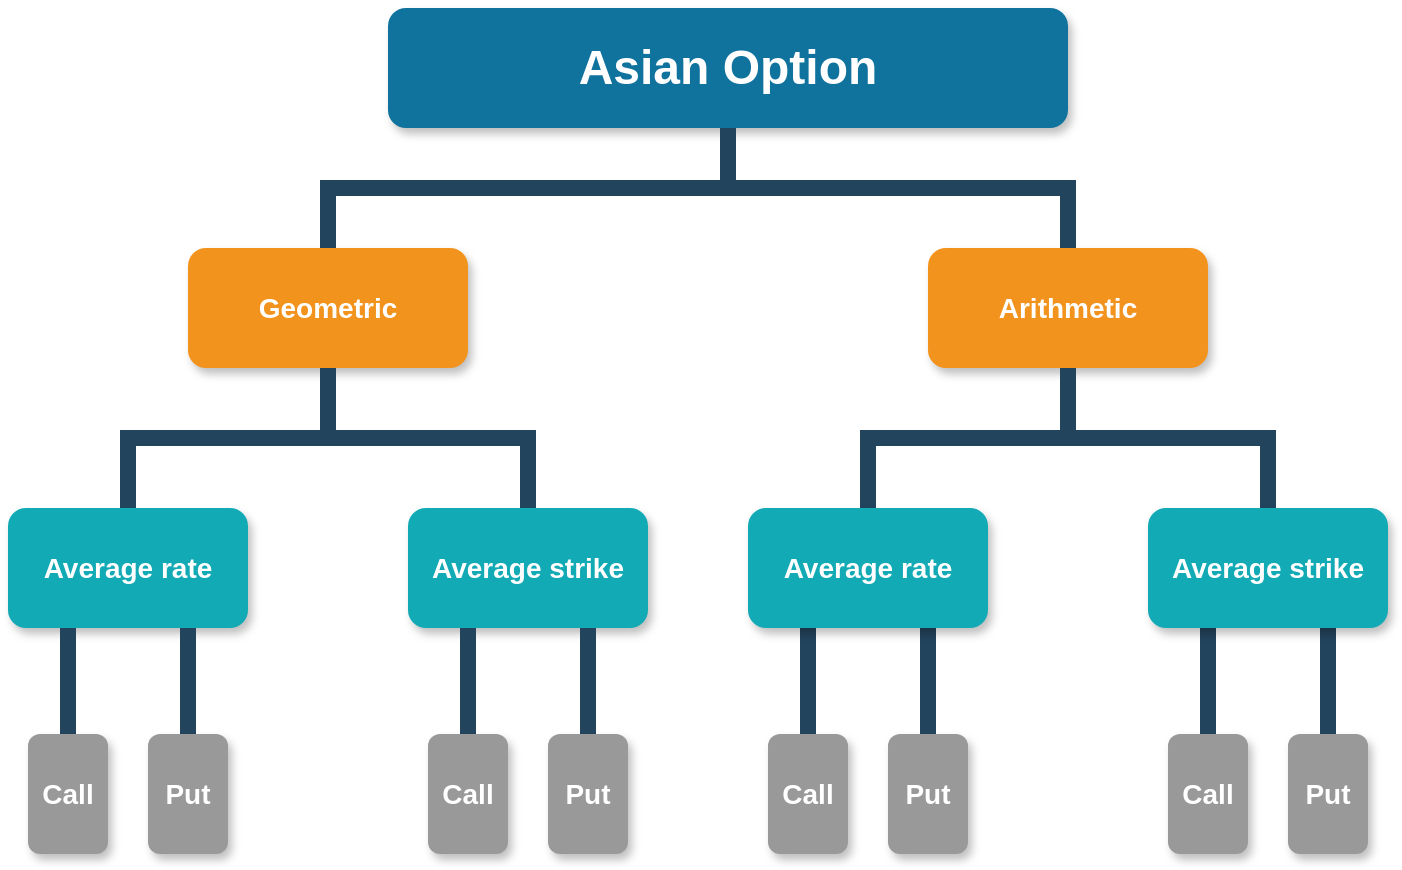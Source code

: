 <mxfile version="21.6.8" type="device">
  <diagram name="Page-1" id="sRhHi1B5y1OF86ksPR_V">
    <mxGraphModel dx="954" dy="611" grid="1" gridSize="10" guides="1" tooltips="1" connect="1" arrows="1" fold="1" page="1" pageScale="1" pageWidth="1169" pageHeight="827" math="0" shadow="0">
      <root>
        <mxCell id="0" />
        <mxCell id="1" parent="0" />
        <mxCell id="T5RQZybqpVHTxQwIGXk5-1" value="Asian Option" style="whiteSpace=wrap;rounded=1;shadow=1;fillColor=#10739E;strokeColor=none;fontColor=#FFFFFF;fontStyle=1;fontSize=24" parent="1" vertex="1">
          <mxGeometry x="1000" y="50" width="340" height="60" as="geometry" />
        </mxCell>
        <mxCell id="T5RQZybqpVHTxQwIGXk5-2" value="Geometric" style="whiteSpace=wrap;rounded=1;fillColor=#F2931E;strokeColor=none;shadow=1;fontColor=#FFFFFF;fontStyle=1;fontSize=14;verticalAlign=middle;" parent="1" vertex="1">
          <mxGeometry x="900" y="170.0" width="140" height="60" as="geometry" />
        </mxCell>
        <mxCell id="T5RQZybqpVHTxQwIGXk5-3" value="Arithmetic" style="whiteSpace=wrap;rounded=1;fillColor=#F2931E;strokeColor=none;shadow=1;fontColor=#FFFFFF;fontStyle=1;fontSize=14" parent="1" vertex="1">
          <mxGeometry x="1270" y="170.0" width="140" height="60" as="geometry" />
        </mxCell>
        <mxCell id="T5RQZybqpVHTxQwIGXk5-4" value="Average rate" style="whiteSpace=wrap;rounded=1;fillColor=#12AAB5;strokeColor=none;shadow=1;fontColor=#FFFFFF;fontStyle=1;fontSize=14;" parent="1" vertex="1">
          <mxGeometry x="810.0" y="300.0" width="120" height="60" as="geometry" />
        </mxCell>
        <mxCell id="T5RQZybqpVHTxQwIGXk5-5" value="Average strike" style="whiteSpace=wrap;rounded=1;fillColor=#12AAB5;strokeColor=none;shadow=1;fontColor=#FFFFFF;fontStyle=1;fontSize=14;" parent="1" vertex="1">
          <mxGeometry x="1010.0" y="300.0" width="120" height="60" as="geometry" />
        </mxCell>
        <mxCell id="T5RQZybqpVHTxQwIGXk5-6" value="Call" style="whiteSpace=wrap;rounded=1;fillColor=#999999;strokeColor=none;shadow=1;fontColor=#FFFFFF;fontStyle=1;fontSize=14;" parent="1" vertex="1">
          <mxGeometry x="820" y="413" width="40" height="60" as="geometry" />
        </mxCell>
        <mxCell id="T5RQZybqpVHTxQwIGXk5-7" value="" style="edgeStyle=elbowEdgeStyle;elbow=horizontal;rounded=0;fontColor=#000000;endArrow=none;endFill=0;strokeWidth=8;strokeColor=#23445D;exitX=0.25;exitY=1;exitDx=0;exitDy=0;" parent="1" source="T5RQZybqpVHTxQwIGXk5-4" target="T5RQZybqpVHTxQwIGXk5-6" edge="1">
          <mxGeometry width="100" height="100" relative="1" as="geometry">
            <mxPoint x="790" y="330.0" as="sourcePoint" />
            <mxPoint x="800.0" y="430" as="targetPoint" />
            <Array as="points" />
          </mxGeometry>
        </mxCell>
        <mxCell id="T5RQZybqpVHTxQwIGXk5-8" value="" style="edgeStyle=elbowEdgeStyle;elbow=vertical;rounded=0;fontColor=#000000;endArrow=none;endFill=0;strokeWidth=8;strokeColor=#23445D;" parent="1" source="T5RQZybqpVHTxQwIGXk5-2" target="T5RQZybqpVHTxQwIGXk5-4" edge="1">
          <mxGeometry width="100" height="100" relative="1" as="geometry">
            <mxPoint x="780" y="270" as="sourcePoint" />
            <mxPoint x="880" y="170" as="targetPoint" />
          </mxGeometry>
        </mxCell>
        <mxCell id="T5RQZybqpVHTxQwIGXk5-9" value="" style="edgeStyle=elbowEdgeStyle;elbow=vertical;rounded=0;fontColor=#000000;endArrow=none;endFill=0;strokeWidth=8;strokeColor=#23445D;" parent="1" source="T5RQZybqpVHTxQwIGXk5-2" target="T5RQZybqpVHTxQwIGXk5-5" edge="1">
          <mxGeometry width="100" height="100" relative="1" as="geometry">
            <mxPoint x="1030" y="280" as="sourcePoint" />
            <mxPoint x="1130" y="180" as="targetPoint" />
          </mxGeometry>
        </mxCell>
        <mxCell id="T5RQZybqpVHTxQwIGXk5-10" value="" style="edgeStyle=elbowEdgeStyle;elbow=vertical;rounded=0;fontColor=#000000;endArrow=none;endFill=0;strokeWidth=8;strokeColor=#23445D;" parent="1" source="T5RQZybqpVHTxQwIGXk5-3" edge="1">
          <mxGeometry width="100" height="100" relative="1" as="geometry">
            <mxPoint x="1340" y="300" as="sourcePoint" />
            <mxPoint x="1240" y="300.0" as="targetPoint" />
          </mxGeometry>
        </mxCell>
        <mxCell id="T5RQZybqpVHTxQwIGXk5-11" value="" style="edgeStyle=elbowEdgeStyle;elbow=vertical;rounded=0;fontColor=#000000;endArrow=none;endFill=0;strokeWidth=8;strokeColor=#23445D;" parent="1" source="T5RQZybqpVHTxQwIGXk5-3" edge="1">
          <mxGeometry width="100" height="100" relative="1" as="geometry">
            <mxPoint x="1430" y="290" as="sourcePoint" />
            <mxPoint x="1440" y="300.0" as="targetPoint" />
          </mxGeometry>
        </mxCell>
        <mxCell id="T5RQZybqpVHTxQwIGXk5-12" value="" style="edgeStyle=elbowEdgeStyle;elbow=vertical;rounded=0;fontColor=#000000;endArrow=none;endFill=0;strokeWidth=8;strokeColor=#23445D;" parent="1" source="T5RQZybqpVHTxQwIGXk5-1" target="T5RQZybqpVHTxQwIGXk5-2" edge="1">
          <mxGeometry width="100" height="100" relative="1" as="geometry">
            <mxPoint x="560" y="160" as="sourcePoint" />
            <mxPoint x="660" y="60" as="targetPoint" />
          </mxGeometry>
        </mxCell>
        <mxCell id="T5RQZybqpVHTxQwIGXk5-13" value="" style="edgeStyle=elbowEdgeStyle;elbow=vertical;rounded=0;fontColor=#000000;endArrow=none;endFill=0;strokeWidth=8;strokeColor=#23445D;" parent="1" source="T5RQZybqpVHTxQwIGXk5-1" target="T5RQZybqpVHTxQwIGXk5-3" edge="1">
          <mxGeometry width="100" height="100" relative="1" as="geometry">
            <mxPoint x="570" y="170" as="sourcePoint" />
            <mxPoint x="670" y="70" as="targetPoint" />
          </mxGeometry>
        </mxCell>
        <mxCell id="T5RQZybqpVHTxQwIGXk5-14" value="Put" style="whiteSpace=wrap;rounded=1;fillColor=#999999;strokeColor=none;shadow=1;fontColor=#FFFFFF;fontStyle=1;fontSize=14;" parent="1" vertex="1">
          <mxGeometry x="880" y="413" width="40" height="60" as="geometry" />
        </mxCell>
        <mxCell id="T5RQZybqpVHTxQwIGXk5-15" value="" style="edgeStyle=elbowEdgeStyle;elbow=horizontal;rounded=0;fontColor=#000000;endArrow=none;endFill=0;strokeWidth=8;strokeColor=#23445D;exitX=0.25;exitY=1;exitDx=0;exitDy=0;" parent="1" edge="1">
          <mxGeometry width="100" height="100" relative="1" as="geometry">
            <mxPoint x="900" y="360" as="sourcePoint" />
            <mxPoint x="900" y="413" as="targetPoint" />
            <Array as="points" />
          </mxGeometry>
        </mxCell>
        <mxCell id="T5RQZybqpVHTxQwIGXk5-16" value="Call" style="whiteSpace=wrap;rounded=1;fillColor=#999999;strokeColor=none;shadow=1;fontColor=#FFFFFF;fontStyle=1;fontSize=14;" parent="1" vertex="1">
          <mxGeometry x="1020" y="413" width="40" height="60" as="geometry" />
        </mxCell>
        <mxCell id="T5RQZybqpVHTxQwIGXk5-17" value="" style="edgeStyle=elbowEdgeStyle;elbow=horizontal;rounded=0;fontColor=#000000;endArrow=none;endFill=0;strokeWidth=8;strokeColor=#23445D;exitX=0.25;exitY=1;exitDx=0;exitDy=0;" parent="1" target="T5RQZybqpVHTxQwIGXk5-16" edge="1">
          <mxGeometry width="100" height="100" relative="1" as="geometry">
            <mxPoint x="1040" y="360" as="sourcePoint" />
            <mxPoint x="1000.0" y="430" as="targetPoint" />
            <Array as="points" />
          </mxGeometry>
        </mxCell>
        <mxCell id="T5RQZybqpVHTxQwIGXk5-18" value="Put" style="whiteSpace=wrap;rounded=1;fillColor=#999999;strokeColor=none;shadow=1;fontColor=#FFFFFF;fontStyle=1;fontSize=14;" parent="1" vertex="1">
          <mxGeometry x="1080" y="413" width="40" height="60" as="geometry" />
        </mxCell>
        <mxCell id="T5RQZybqpVHTxQwIGXk5-19" value="" style="edgeStyle=elbowEdgeStyle;elbow=horizontal;rounded=0;fontColor=#000000;endArrow=none;endFill=0;strokeWidth=8;strokeColor=#23445D;exitX=0.25;exitY=1;exitDx=0;exitDy=0;" parent="1" edge="1">
          <mxGeometry width="100" height="100" relative="1" as="geometry">
            <mxPoint x="1100" y="360" as="sourcePoint" />
            <mxPoint x="1100" y="413" as="targetPoint" />
            <Array as="points" />
          </mxGeometry>
        </mxCell>
        <mxCell id="T5RQZybqpVHTxQwIGXk5-22" value="Call" style="whiteSpace=wrap;rounded=1;fillColor=#999999;strokeColor=none;shadow=1;fontColor=#FFFFFF;fontStyle=1;fontSize=14;" parent="1" vertex="1">
          <mxGeometry x="1190" y="413" width="40" height="60" as="geometry" />
        </mxCell>
        <mxCell id="T5RQZybqpVHTxQwIGXk5-23" value="" style="edgeStyle=elbowEdgeStyle;elbow=horizontal;rounded=0;fontColor=#000000;endArrow=none;endFill=0;strokeWidth=8;strokeColor=#23445D;exitX=0.25;exitY=1;exitDx=0;exitDy=0;" parent="1" target="T5RQZybqpVHTxQwIGXk5-22" edge="1">
          <mxGeometry width="100" height="100" relative="1" as="geometry">
            <mxPoint x="1210" y="360.0" as="sourcePoint" />
            <mxPoint x="1170.0" y="430" as="targetPoint" />
            <Array as="points" />
          </mxGeometry>
        </mxCell>
        <mxCell id="T5RQZybqpVHTxQwIGXk5-24" value="Put" style="whiteSpace=wrap;rounded=1;fillColor=#999999;strokeColor=none;shadow=1;fontColor=#FFFFFF;fontStyle=1;fontSize=14;" parent="1" vertex="1">
          <mxGeometry x="1250" y="413" width="40" height="60" as="geometry" />
        </mxCell>
        <mxCell id="T5RQZybqpVHTxQwIGXk5-25" value="" style="edgeStyle=elbowEdgeStyle;elbow=horizontal;rounded=0;fontColor=#000000;endArrow=none;endFill=0;strokeWidth=8;strokeColor=#23445D;exitX=0.25;exitY=1;exitDx=0;exitDy=0;" parent="1" edge="1">
          <mxGeometry width="100" height="100" relative="1" as="geometry">
            <mxPoint x="1270" y="360" as="sourcePoint" />
            <mxPoint x="1270" y="413" as="targetPoint" />
            <Array as="points" />
          </mxGeometry>
        </mxCell>
        <mxCell id="T5RQZybqpVHTxQwIGXk5-26" value="Call" style="whiteSpace=wrap;rounded=1;fillColor=#999999;strokeColor=none;shadow=1;fontColor=#FFFFFF;fontStyle=1;fontSize=14;" parent="1" vertex="1">
          <mxGeometry x="1390" y="413" width="40" height="60" as="geometry" />
        </mxCell>
        <mxCell id="T5RQZybqpVHTxQwIGXk5-27" value="" style="edgeStyle=elbowEdgeStyle;elbow=horizontal;rounded=0;fontColor=#000000;endArrow=none;endFill=0;strokeWidth=8;strokeColor=#23445D;exitX=0.25;exitY=1;exitDx=0;exitDy=0;" parent="1" target="T5RQZybqpVHTxQwIGXk5-26" edge="1">
          <mxGeometry width="100" height="100" relative="1" as="geometry">
            <mxPoint x="1410" y="360" as="sourcePoint" />
            <mxPoint x="1370.0" y="430" as="targetPoint" />
            <Array as="points" />
          </mxGeometry>
        </mxCell>
        <mxCell id="T5RQZybqpVHTxQwIGXk5-28" value="Put" style="whiteSpace=wrap;rounded=1;fillColor=#999999;strokeColor=none;shadow=1;fontColor=#FFFFFF;fontStyle=1;fontSize=14;" parent="1" vertex="1">
          <mxGeometry x="1450" y="413" width="40" height="60" as="geometry" />
        </mxCell>
        <mxCell id="T5RQZybqpVHTxQwIGXk5-29" value="" style="edgeStyle=elbowEdgeStyle;elbow=horizontal;rounded=0;fontColor=#000000;endArrow=none;endFill=0;strokeWidth=8;strokeColor=#23445D;exitX=0.25;exitY=1;exitDx=0;exitDy=0;" parent="1" edge="1">
          <mxGeometry width="100" height="100" relative="1" as="geometry">
            <mxPoint x="1470" y="360" as="sourcePoint" />
            <mxPoint x="1470" y="413" as="targetPoint" />
            <Array as="points" />
          </mxGeometry>
        </mxCell>
        <mxCell id="T5RQZybqpVHTxQwIGXk5-30" value="Average rate" style="whiteSpace=wrap;rounded=1;fillColor=#12AAB5;strokeColor=none;shadow=1;fontColor=#FFFFFF;fontStyle=1;fontSize=14;" parent="1" vertex="1">
          <mxGeometry x="1180.0" y="300.0" width="120" height="60" as="geometry" />
        </mxCell>
        <mxCell id="T5RQZybqpVHTxQwIGXk5-31" value="Average strike" style="whiteSpace=wrap;rounded=1;fillColor=#12AAB5;strokeColor=none;shadow=1;fontColor=#FFFFFF;fontStyle=1;fontSize=14;" parent="1" vertex="1">
          <mxGeometry x="1380.0" y="300.0" width="120" height="60" as="geometry" />
        </mxCell>
      </root>
    </mxGraphModel>
  </diagram>
</mxfile>
